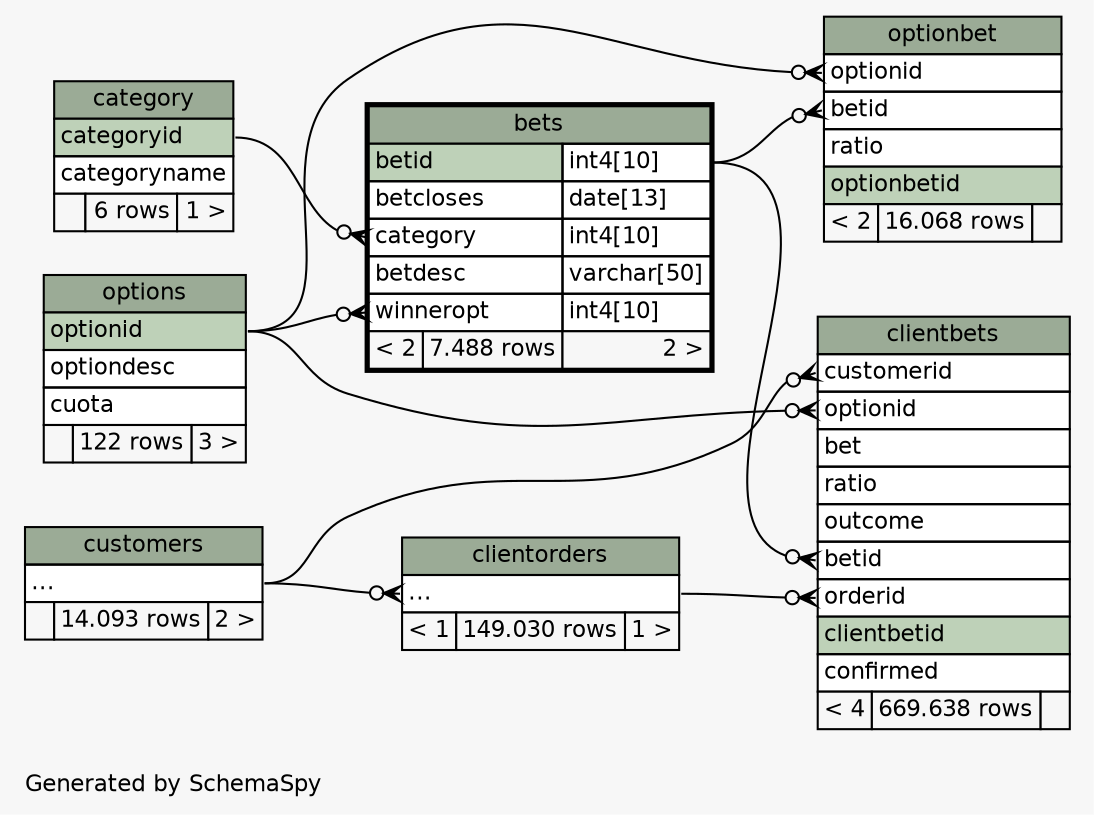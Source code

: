 // dot 2.38.0 on Linux 4.4.0-45-generic
// SchemaSpy rev 590
digraph "twoDegreesRelationshipsDiagram" {
  graph [
    rankdir="RL"
    bgcolor="#f7f7f7"
    label="\nGenerated by SchemaSpy"
    labeljust="l"
    nodesep="0.18"
    ranksep="0.46"
    fontname="Helvetica"
    fontsize="11"
  ];
  node [
    fontname="Helvetica"
    fontsize="11"
    shape="plaintext"
  ];
  edge [
    arrowsize="0.8"
  ];
  "bets":"category":w -> "category":"categoryid":e [arrowhead=none dir=back arrowtail=crowodot];
  "bets":"winneropt":w -> "options":"optionid":e [arrowhead=none dir=back arrowtail=crowodot];
  "clientbets":"betid":w -> "bets":"betid.type":e [arrowhead=none dir=back arrowtail=crowodot];
  "clientbets":"customerid":w -> "customers":"elipses":e [arrowhead=none dir=back arrowtail=crowodot];
  "clientbets":"optionid":w -> "options":"optionid":e [arrowhead=none dir=back arrowtail=crowodot];
  "clientbets":"orderid":w -> "clientorders":"elipses":e [arrowhead=none dir=back arrowtail=crowodot];
  "clientorders":"elipses":w -> "customers":"elipses":e [arrowhead=none dir=back arrowtail=crowodot];
  "optionbet":"betid":w -> "bets":"betid.type":e [arrowhead=none dir=back arrowtail=crowodot];
  "optionbet":"optionid":w -> "options":"optionid":e [arrowhead=none dir=back arrowtail=crowodot];
  "bets" [
    label=<
    <TABLE BORDER="2" CELLBORDER="1" CELLSPACING="0" BGCOLOR="#ffffff">
      <TR><TD COLSPAN="3" BGCOLOR="#9bab96" ALIGN="CENTER">bets</TD></TR>
      <TR><TD PORT="betid" COLSPAN="2" BGCOLOR="#bed1b8" ALIGN="LEFT">betid</TD><TD PORT="betid.type" ALIGN="LEFT">int4[10]</TD></TR>
      <TR><TD PORT="betcloses" COLSPAN="2" ALIGN="LEFT">betcloses</TD><TD PORT="betcloses.type" ALIGN="LEFT">date[13]</TD></TR>
      <TR><TD PORT="category" COLSPAN="2" ALIGN="LEFT">category</TD><TD PORT="category.type" ALIGN="LEFT">int4[10]</TD></TR>
      <TR><TD PORT="betdesc" COLSPAN="2" ALIGN="LEFT">betdesc</TD><TD PORT="betdesc.type" ALIGN="LEFT">varchar[50]</TD></TR>
      <TR><TD PORT="winneropt" COLSPAN="2" ALIGN="LEFT">winneropt</TD><TD PORT="winneropt.type" ALIGN="LEFT">int4[10]</TD></TR>
      <TR><TD ALIGN="LEFT" BGCOLOR="#f7f7f7">&lt; 2</TD><TD ALIGN="RIGHT" BGCOLOR="#f7f7f7">7.488 rows</TD><TD ALIGN="RIGHT" BGCOLOR="#f7f7f7">2 &gt;</TD></TR>
    </TABLE>>
    URL="bets.html"
    tooltip="bets"
  ];
  "category" [
    label=<
    <TABLE BORDER="0" CELLBORDER="1" CELLSPACING="0" BGCOLOR="#ffffff">
      <TR><TD COLSPAN="3" BGCOLOR="#9bab96" ALIGN="CENTER">category</TD></TR>
      <TR><TD PORT="categoryid" COLSPAN="3" BGCOLOR="#bed1b8" ALIGN="LEFT">categoryid</TD></TR>
      <TR><TD PORT="categoryname" COLSPAN="3" ALIGN="LEFT">categoryname</TD></TR>
      <TR><TD ALIGN="LEFT" BGCOLOR="#f7f7f7">  </TD><TD ALIGN="RIGHT" BGCOLOR="#f7f7f7">6 rows</TD><TD ALIGN="RIGHT" BGCOLOR="#f7f7f7">1 &gt;</TD></TR>
    </TABLE>>
    URL="category.html"
    tooltip="category"
  ];
  "clientbets" [
    label=<
    <TABLE BORDER="0" CELLBORDER="1" CELLSPACING="0" BGCOLOR="#ffffff">
      <TR><TD COLSPAN="3" BGCOLOR="#9bab96" ALIGN="CENTER">clientbets</TD></TR>
      <TR><TD PORT="customerid" COLSPAN="3" ALIGN="LEFT">customerid</TD></TR>
      <TR><TD PORT="optionid" COLSPAN="3" ALIGN="LEFT">optionid</TD></TR>
      <TR><TD PORT="bet" COLSPAN="3" ALIGN="LEFT">bet</TD></TR>
      <TR><TD PORT="ratio" COLSPAN="3" ALIGN="LEFT">ratio</TD></TR>
      <TR><TD PORT="outcome" COLSPAN="3" ALIGN="LEFT">outcome</TD></TR>
      <TR><TD PORT="betid" COLSPAN="3" ALIGN="LEFT">betid</TD></TR>
      <TR><TD PORT="orderid" COLSPAN="3" ALIGN="LEFT">orderid</TD></TR>
      <TR><TD PORT="clientbetid" COLSPAN="3" BGCOLOR="#bed1b8" ALIGN="LEFT">clientbetid</TD></TR>
      <TR><TD PORT="confirmed" COLSPAN="3" ALIGN="LEFT">confirmed</TD></TR>
      <TR><TD ALIGN="LEFT" BGCOLOR="#f7f7f7">&lt; 4</TD><TD ALIGN="RIGHT" BGCOLOR="#f7f7f7">669.638 rows</TD><TD ALIGN="RIGHT" BGCOLOR="#f7f7f7">  </TD></TR>
    </TABLE>>
    URL="clientbets.html"
    tooltip="clientbets"
  ];
  "clientorders" [
    label=<
    <TABLE BORDER="0" CELLBORDER="1" CELLSPACING="0" BGCOLOR="#ffffff">
      <TR><TD COLSPAN="3" BGCOLOR="#9bab96" ALIGN="CENTER">clientorders</TD></TR>
      <TR><TD PORT="elipses" COLSPAN="3" ALIGN="LEFT">...</TD></TR>
      <TR><TD ALIGN="LEFT" BGCOLOR="#f7f7f7">&lt; 1</TD><TD ALIGN="RIGHT" BGCOLOR="#f7f7f7">149.030 rows</TD><TD ALIGN="RIGHT" BGCOLOR="#f7f7f7">1 &gt;</TD></TR>
    </TABLE>>
    URL="clientorders.html"
    tooltip="clientorders"
  ];
  "customers" [
    label=<
    <TABLE BORDER="0" CELLBORDER="1" CELLSPACING="0" BGCOLOR="#ffffff">
      <TR><TD COLSPAN="3" BGCOLOR="#9bab96" ALIGN="CENTER">customers</TD></TR>
      <TR><TD PORT="elipses" COLSPAN="3" ALIGN="LEFT">...</TD></TR>
      <TR><TD ALIGN="LEFT" BGCOLOR="#f7f7f7">  </TD><TD ALIGN="RIGHT" BGCOLOR="#f7f7f7">14.093 rows</TD><TD ALIGN="RIGHT" BGCOLOR="#f7f7f7">2 &gt;</TD></TR>
    </TABLE>>
    URL="customers.html"
    tooltip="customers"
  ];
  "optionbet" [
    label=<
    <TABLE BORDER="0" CELLBORDER="1" CELLSPACING="0" BGCOLOR="#ffffff">
      <TR><TD COLSPAN="3" BGCOLOR="#9bab96" ALIGN="CENTER">optionbet</TD></TR>
      <TR><TD PORT="optionid" COLSPAN="3" ALIGN="LEFT">optionid</TD></TR>
      <TR><TD PORT="betid" COLSPAN="3" ALIGN="LEFT">betid</TD></TR>
      <TR><TD PORT="ratio" COLSPAN="3" ALIGN="LEFT">ratio</TD></TR>
      <TR><TD PORT="optionbetid" COLSPAN="3" BGCOLOR="#bed1b8" ALIGN="LEFT">optionbetid</TD></TR>
      <TR><TD ALIGN="LEFT" BGCOLOR="#f7f7f7">&lt; 2</TD><TD ALIGN="RIGHT" BGCOLOR="#f7f7f7">16.068 rows</TD><TD ALIGN="RIGHT" BGCOLOR="#f7f7f7">  </TD></TR>
    </TABLE>>
    URL="optionbet.html"
    tooltip="optionbet"
  ];
  "options" [
    label=<
    <TABLE BORDER="0" CELLBORDER="1" CELLSPACING="0" BGCOLOR="#ffffff">
      <TR><TD COLSPAN="3" BGCOLOR="#9bab96" ALIGN="CENTER">options</TD></TR>
      <TR><TD PORT="optionid" COLSPAN="3" BGCOLOR="#bed1b8" ALIGN="LEFT">optionid</TD></TR>
      <TR><TD PORT="optiondesc" COLSPAN="3" ALIGN="LEFT">optiondesc</TD></TR>
      <TR><TD PORT="cuota" COLSPAN="3" ALIGN="LEFT">cuota</TD></TR>
      <TR><TD ALIGN="LEFT" BGCOLOR="#f7f7f7">  </TD><TD ALIGN="RIGHT" BGCOLOR="#f7f7f7">122 rows</TD><TD ALIGN="RIGHT" BGCOLOR="#f7f7f7">3 &gt;</TD></TR>
    </TABLE>>
    URL="options.html"
    tooltip="options"
  ];
}
